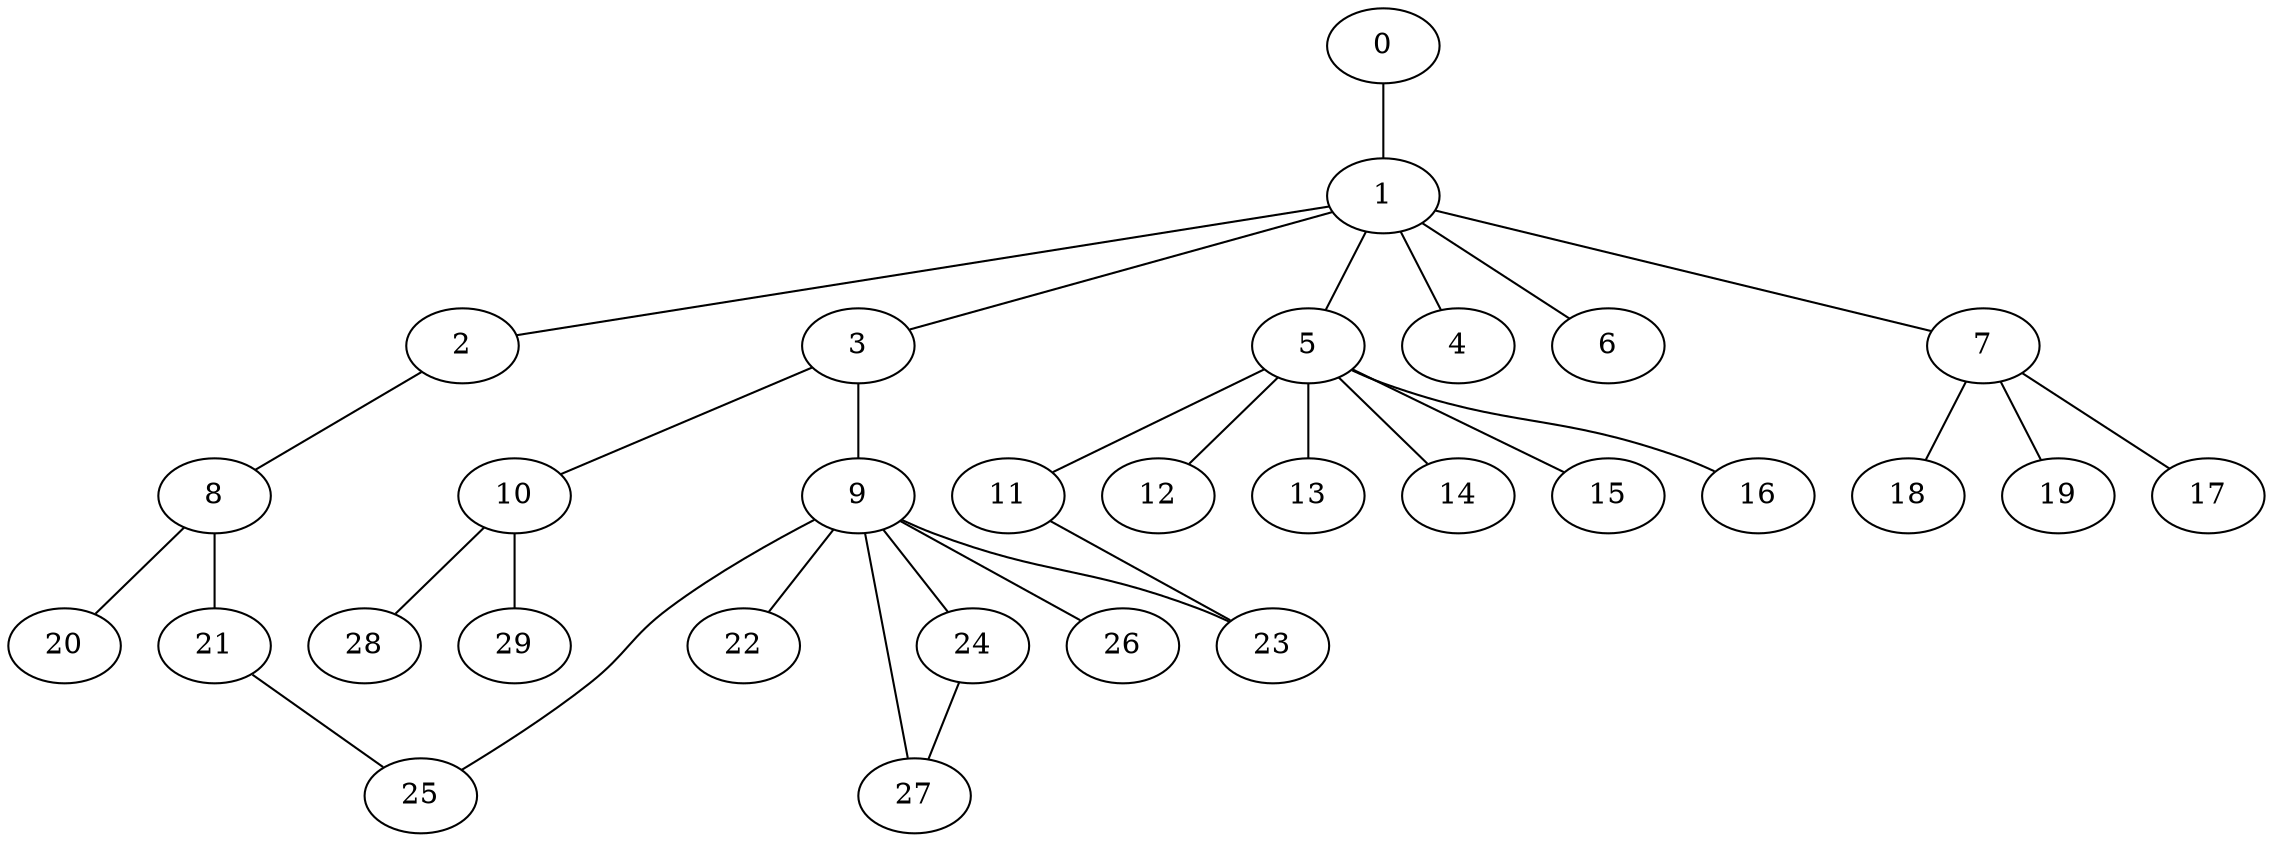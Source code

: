 
graph graphname {
    0 -- 1
1 -- 2
1 -- 3
1 -- 4
1 -- 5
1 -- 6
1 -- 7
2 -- 8
3 -- 10
3 -- 9
5 -- 11
5 -- 12
5 -- 13
5 -- 14
5 -- 15
5 -- 16
7 -- 18
7 -- 19
7 -- 17
8 -- 20
8 -- 21
9 -- 22
9 -- 23
9 -- 24
9 -- 25
9 -- 26
9 -- 27
10 -- 28
10 -- 29
11 -- 23
21 -- 25
24 -- 27

}
